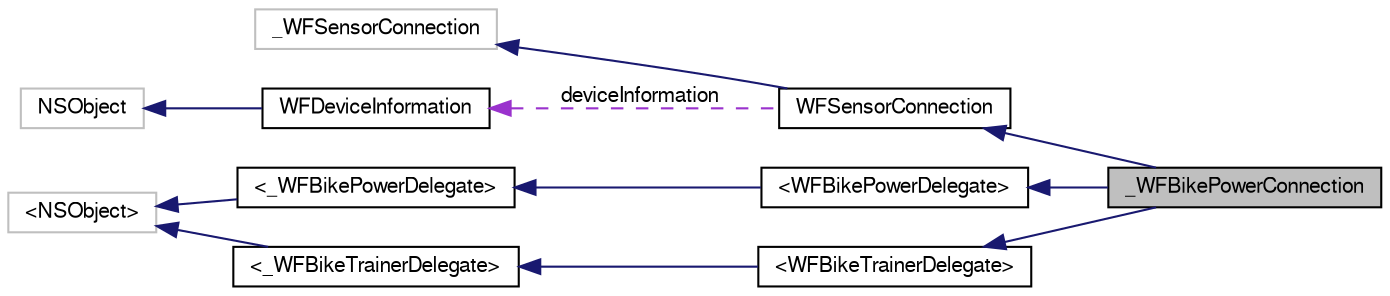 digraph "_WFBikePowerConnection"
{
  edge [fontname="FreeSans",fontsize="10",labelfontname="FreeSans",labelfontsize="10"];
  node [fontname="FreeSans",fontsize="10",shape=record];
  rankdir="LR";
  Node1 [label="_WFBikePowerConnection",height=0.2,width=0.4,color="black", fillcolor="grey75", style="filled", fontcolor="black"];
  Node2 -> Node1 [dir="back",color="midnightblue",fontsize="10",style="solid",fontname="FreeSans"];
  Node2 [label="WFSensorConnection",height=0.2,width=0.4,color="black", fillcolor="white", style="filled",URL="$interface_w_f_sensor_connection.html",tooltip="Represents the connection for an ANT sensor. "];
  Node3 -> Node2 [dir="back",color="midnightblue",fontsize="10",style="solid",fontname="FreeSans"];
  Node3 [label="_WFSensorConnection",height=0.2,width=0.4,color="grey75", fillcolor="white", style="filled"];
  Node4 -> Node2 [dir="back",color="darkorchid3",fontsize="10",style="dashed",label=" deviceInformation" ,fontname="FreeSans"];
  Node4 [label="WFDeviceInformation",height=0.2,width=0.4,color="black", fillcolor="white", style="filled",URL="$interface_w_f_device_information.html",tooltip="This class represents a collection of general information about a device. "];
  Node5 -> Node4 [dir="back",color="midnightblue",fontsize="10",style="solid",fontname="FreeSans"];
  Node5 [label="NSObject",height=0.2,width=0.4,color="grey75", fillcolor="white", style="filled"];
  Node6 -> Node1 [dir="back",color="midnightblue",fontsize="10",style="solid",fontname="FreeSans"];
  Node6 [label="\<WFBikePowerDelegate\>",height=0.2,width=0.4,color="black", fillcolor="white", style="filled",URL="$protocol_w_f_bike_power_delegate-p.html",tooltip="Provides the interface for callback methods used by the WFBikePowerConnection. "];
  Node7 -> Node6 [dir="back",color="midnightblue",fontsize="10",style="solid",fontname="FreeSans"];
  Node7 [label="\<_WFBikePowerDelegate\>",height=0.2,width=0.4,color="black", fillcolor="white", style="filled",URL="$protocol___w_f_bike_power_delegate-p.html"];
  Node8 -> Node7 [dir="back",color="midnightblue",fontsize="10",style="solid",fontname="FreeSans"];
  Node8 [label="\<NSObject\>",height=0.2,width=0.4,color="grey75", fillcolor="white", style="filled"];
  Node9 -> Node1 [dir="back",color="midnightblue",fontsize="10",style="solid",fontname="FreeSans"];
  Node9 [label="\<WFBikeTrainerDelegate\>",height=0.2,width=0.4,color="black", fillcolor="white", style="filled",URL="$protocol_w_f_bike_trainer_delegate-p.html",tooltip="Provides the interface for callback methods used by the WFBikePowerConnection. "];
  Node10 -> Node9 [dir="back",color="midnightblue",fontsize="10",style="solid",fontname="FreeSans"];
  Node10 [label="\<_WFBikeTrainerDelegate\>",height=0.2,width=0.4,color="black", fillcolor="white", style="filled",URL="$protocol___w_f_bike_trainer_delegate-p.html"];
  Node8 -> Node10 [dir="back",color="midnightblue",fontsize="10",style="solid",fontname="FreeSans"];
}

